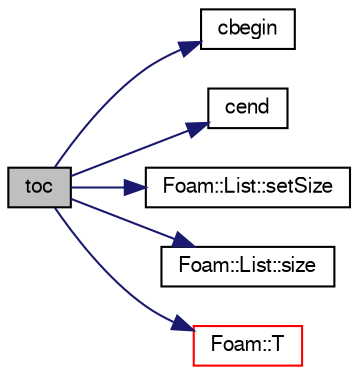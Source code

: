 digraph "toc"
{
  bgcolor="transparent";
  edge [fontname="FreeSans",fontsize="10",labelfontname="FreeSans",labelfontsize="10"];
  node [fontname="FreeSans",fontsize="10",shape=record];
  rankdir="LR";
  Node166 [label="toc",height=0.2,width=0.4,color="black", fillcolor="grey75", style="filled", fontcolor="black"];
  Node166 -> Node167 [color="midnightblue",fontsize="10",style="solid",fontname="FreeSans"];
  Node167 [label="cbegin",height=0.2,width=0.4,color="black",URL="$a25738.html#aec0a4a6b9cce5bde1cbcc7b80989a3b1",tooltip="const_iterator set to the beginning of the StaticHashTable "];
  Node166 -> Node168 [color="midnightblue",fontsize="10",style="solid",fontname="FreeSans"];
  Node168 [label="cend",height=0.2,width=0.4,color="black",URL="$a25738.html#a55c00ddadb32061ce83cc39aff7ec08c",tooltip="const_iterator set to beyond the end of the StaticHashTable "];
  Node166 -> Node169 [color="midnightblue",fontsize="10",style="solid",fontname="FreeSans"];
  Node169 [label="Foam::List::setSize",height=0.2,width=0.4,color="black",URL="$a25694.html#aedb985ffeaf1bdbfeccc2a8730405703",tooltip="Reset size of List. "];
  Node166 -> Node170 [color="midnightblue",fontsize="10",style="solid",fontname="FreeSans"];
  Node170 [label="Foam::List::size",height=0.2,width=0.4,color="black",URL="$a25694.html#a8a5f6fa29bd4b500caf186f60245b384",tooltip="Override size to be inconsistent with allocated storage. "];
  Node166 -> Node171 [color="midnightblue",fontsize="10",style="solid",fontname="FreeSans"];
  Node171 [label="Foam::T",height=0.2,width=0.4,color="red",URL="$a21124.html#ae57fda0abb14bb0944947c463c6e09d4"];
}
